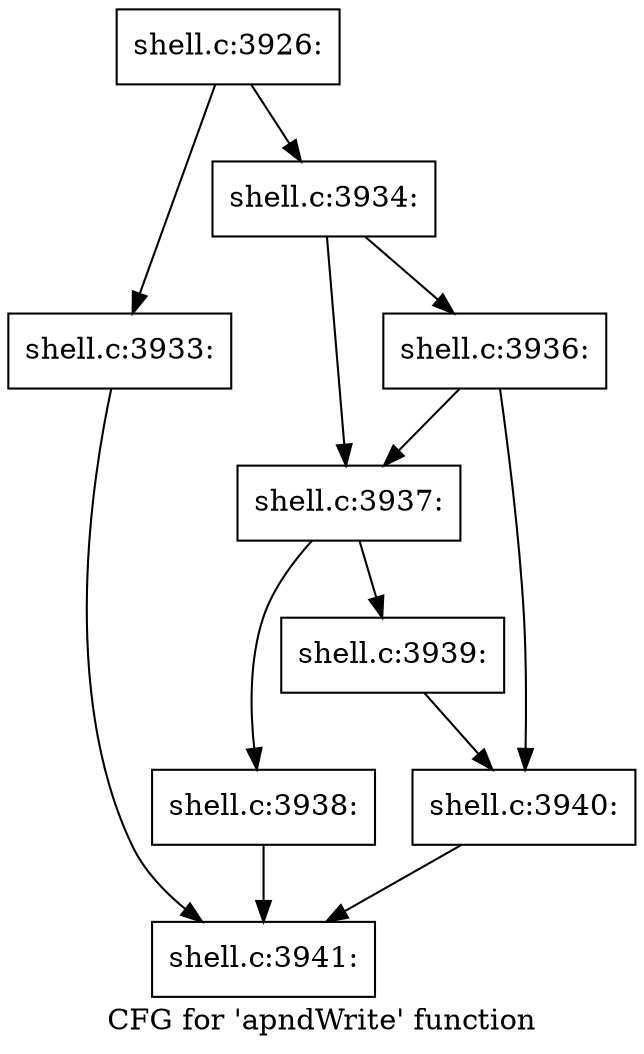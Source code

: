 digraph "CFG for 'apndWrite' function" {
	label="CFG for 'apndWrite' function";

	Node0x5602762b9ef0 [shape=record,label="{shell.c:3926:}"];
	Node0x5602762b9ef0 -> Node0x560276814570;
	Node0x5602762b9ef0 -> Node0x5602768145c0;
	Node0x560276814570 [shape=record,label="{shell.c:3933:}"];
	Node0x560276814570 -> Node0x5602768f0a50;
	Node0x5602768145c0 [shape=record,label="{shell.c:3934:}"];
	Node0x5602768145c0 -> Node0x560276814df0;
	Node0x5602768145c0 -> Node0x560276814e90;
	Node0x560276814e90 [shape=record,label="{shell.c:3936:}"];
	Node0x560276814e90 -> Node0x560276814df0;
	Node0x560276814e90 -> Node0x560276814e40;
	Node0x560276814df0 [shape=record,label="{shell.c:3937:}"];
	Node0x560276814df0 -> Node0x5602762b9e50;
	Node0x560276814df0 -> Node0x560276816450;
	Node0x5602762b9e50 [shape=record,label="{shell.c:3938:}"];
	Node0x5602762b9e50 -> Node0x5602768f0a50;
	Node0x560276816450 [shape=record,label="{shell.c:3939:}"];
	Node0x560276816450 -> Node0x560276814e40;
	Node0x560276814e40 [shape=record,label="{shell.c:3940:}"];
	Node0x560276814e40 -> Node0x5602768f0a50;
	Node0x5602768f0a50 [shape=record,label="{shell.c:3941:}"];
}
